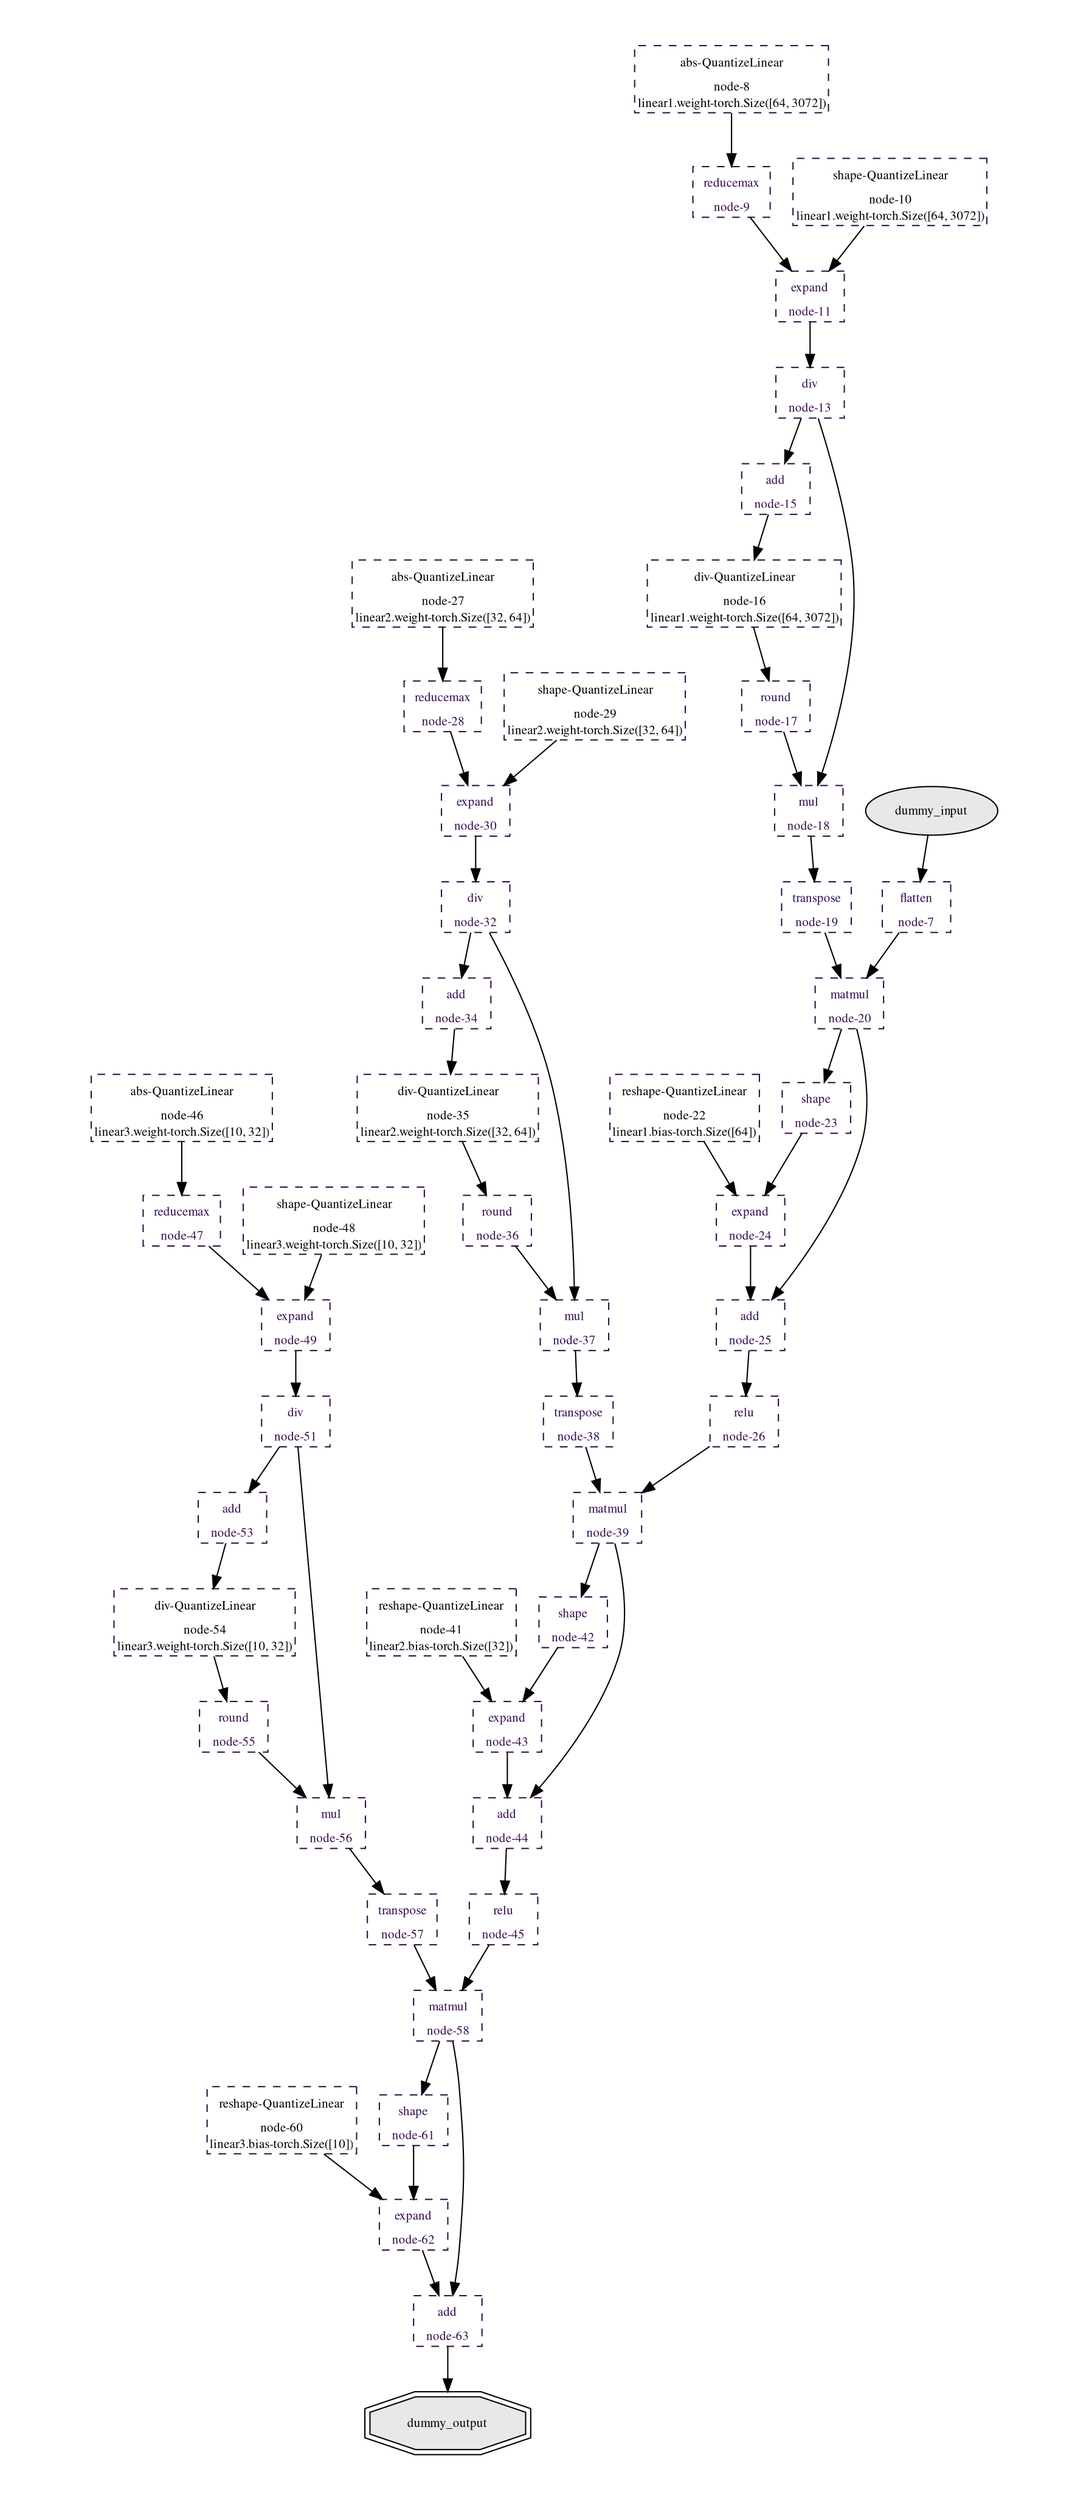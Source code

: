 digraph {
	graph [bgcolor="#FFFFFF" color="#000000" fontcolor="#000000" fontname=Times fontsize=10 margin="0,0" pad="1.0,0.5" rankdir=TB]
	edge [color="#000000" fontcolor="#000000" fontname=Times fontsize=10 style=solid]
	node [color="#360c4f" fillcolor="#360c4f" fontcolor="#360c4f" fontname=Times fontsize=10 margin="0,0" shape=box style=dashed]
	"node-7" [label=<<table border='0' cellborder='0' cellpadding='0'><tr><td cellpadding='6'>flatten</td></tr><tr><td>node-7</td></tr></table>>]
	node [color="#360c4f" fillcolor="#360c4f" fontcolor="#000000" fontname=Times fontsize=10 margin="0,0" shape=box style=dashed]
	"node-8" [label=<<table border='0' cellborder='0' cellpadding='0'><tr><td cellpadding='6'>abs-QuantizeLinear</td></tr><tr><td>node-8</td></tr><tr><td>linear1.weight-torch.Size([64, 3072])</td></tr></table>>]
	node [color="#360c4f" fillcolor="#360c4f" fontcolor="#360c4f" fontname=Times fontsize=10 margin="0,0" shape=box style=dashed]
	"node-9" [label=<<table border='0' cellborder='0' cellpadding='0'><tr><td cellpadding='6'>reducemax</td></tr><tr><td>node-9</td></tr></table>>]
	node [color="#360c4f" fillcolor="#360c4f" fontcolor="#000000" fontname=Times fontsize=10 margin="0,0" shape=box style=dashed]
	"node-10" [label=<<table border='0' cellborder='0' cellpadding='0'><tr><td cellpadding='6'>shape-QuantizeLinear</td></tr><tr><td>node-10</td></tr><tr><td>linear1.weight-torch.Size([64, 3072])</td></tr></table>>]
	node [color="#360c4f" fillcolor="#360c4f" fontcolor="#360c4f" fontname=Times fontsize=10 margin="0,0" shape=box style=dashed]
	"node-11" [label=<<table border='0' cellborder='0' cellpadding='0'><tr><td cellpadding='6'>expand</td></tr><tr><td>node-11</td></tr></table>>]
	node [color="#360c4f" fillcolor="#360c4f" fontcolor="#360c4f" fontname=Times fontsize=10 margin="0,0" shape=box style=dashed]
	"node-13" [label=<<table border='0' cellborder='0' cellpadding='0'><tr><td cellpadding='6'>div</td></tr><tr><td>node-13</td></tr></table>>]
	node [color="#360c4f" fillcolor="#360c4f" fontcolor="#360c4f" fontname=Times fontsize=10 margin="0,0" shape=box style=dashed]
	"node-15" [label=<<table border='0' cellborder='0' cellpadding='0'><tr><td cellpadding='6'>add</td></tr><tr><td>node-15</td></tr></table>>]
	node [color="#360c4f" fillcolor="#360c4f" fontcolor="#000000" fontname=Times fontsize=10 margin="0,0" shape=box style=dashed]
	"node-16" [label=<<table border='0' cellborder='0' cellpadding='0'><tr><td cellpadding='6'>div-QuantizeLinear</td></tr><tr><td>node-16</td></tr><tr><td>linear1.weight-torch.Size([64, 3072])</td></tr></table>>]
	node [color="#360c4f" fillcolor="#360c4f" fontcolor="#360c4f" fontname=Times fontsize=10 margin="0,0" shape=box style=dashed]
	"node-17" [label=<<table border='0' cellborder='0' cellpadding='0'><tr><td cellpadding='6'>round</td></tr><tr><td>node-17</td></tr></table>>]
	node [color="#360c4f" fillcolor="#360c4f" fontcolor="#360c4f" fontname=Times fontsize=10 margin="0,0" shape=box style=dashed]
	"node-18" [label=<<table border='0' cellborder='0' cellpadding='0'><tr><td cellpadding='6'>mul</td></tr><tr><td>node-18</td></tr></table>>]
	node [color="#360c4f" fillcolor="#360c4f" fontcolor="#360c4f" fontname=Times fontsize=10 margin="0,0" shape=box style=dashed]
	"node-19" [label=<<table border='0' cellborder='0' cellpadding='0'><tr><td cellpadding='6'>transpose</td></tr><tr><td>node-19</td></tr></table>>]
	node [color="#360c4f" fillcolor="#360c4f" fontcolor="#360c4f" fontname=Times fontsize=10 margin="0,0" shape=box style=dashed]
	"node-20" [label=<<table border='0' cellborder='0' cellpadding='0'><tr><td cellpadding='6'>matmul</td></tr><tr><td>node-20</td></tr></table>>]
	node [color="#360c4f" fillcolor="#360c4f" fontcolor="#000000" fontname=Times fontsize=10 margin="0,0" shape=box style=dashed]
	"node-22" [label=<<table border='0' cellborder='0' cellpadding='0'><tr><td cellpadding='6'>reshape-QuantizeLinear</td></tr><tr><td>node-22</td></tr><tr><td>linear1.bias-torch.Size([64])</td></tr></table>>]
	node [color="#360c4f" fillcolor="#360c4f" fontcolor="#360c4f" fontname=Times fontsize=10 margin="0,0" shape=box style=dashed]
	"node-23" [label=<<table border='0' cellborder='0' cellpadding='0'><tr><td cellpadding='6'>shape</td></tr><tr><td>node-23</td></tr></table>>]
	node [color="#360c4f" fillcolor="#360c4f" fontcolor="#360c4f" fontname=Times fontsize=10 margin="0,0" shape=box style=dashed]
	"node-24" [label=<<table border='0' cellborder='0' cellpadding='0'><tr><td cellpadding='6'>expand</td></tr><tr><td>node-24</td></tr></table>>]
	node [color="#360c4f" fillcolor="#360c4f" fontcolor="#360c4f" fontname=Times fontsize=10 margin="0,0" shape=box style=dashed]
	"node-25" [label=<<table border='0' cellborder='0' cellpadding='0'><tr><td cellpadding='6'>add</td></tr><tr><td>node-25</td></tr></table>>]
	node [color="#360c4f" fillcolor="#360c4f" fontcolor="#360c4f" fontname=Times fontsize=10 margin="0,0" shape=box style=dashed]
	"node-26" [label=<<table border='0' cellborder='0' cellpadding='0'><tr><td cellpadding='6'>relu</td></tr><tr><td>node-26</td></tr></table>>]
	node [color="#360c4f" fillcolor="#360c4f" fontcolor="#000000" fontname=Times fontsize=10 margin="0,0" shape=box style=dashed]
	"node-27" [label=<<table border='0' cellborder='0' cellpadding='0'><tr><td cellpadding='6'>abs-QuantizeLinear</td></tr><tr><td>node-27</td></tr><tr><td>linear2.weight-torch.Size([32, 64])</td></tr></table>>]
	node [color="#360c4f" fillcolor="#360c4f" fontcolor="#360c4f" fontname=Times fontsize=10 margin="0,0" shape=box style=dashed]
	"node-28" [label=<<table border='0' cellborder='0' cellpadding='0'><tr><td cellpadding='6'>reducemax</td></tr><tr><td>node-28</td></tr></table>>]
	node [color="#360c4f" fillcolor="#360c4f" fontcolor="#000000" fontname=Times fontsize=10 margin="0,0" shape=box style=dashed]
	"node-29" [label=<<table border='0' cellborder='0' cellpadding='0'><tr><td cellpadding='6'>shape-QuantizeLinear</td></tr><tr><td>node-29</td></tr><tr><td>linear2.weight-torch.Size([32, 64])</td></tr></table>>]
	node [color="#360c4f" fillcolor="#360c4f" fontcolor="#360c4f" fontname=Times fontsize=10 margin="0,0" shape=box style=dashed]
	"node-30" [label=<<table border='0' cellborder='0' cellpadding='0'><tr><td cellpadding='6'>expand</td></tr><tr><td>node-30</td></tr></table>>]
	node [color="#360c4f" fillcolor="#360c4f" fontcolor="#360c4f" fontname=Times fontsize=10 margin="0,0" shape=box style=dashed]
	"node-32" [label=<<table border='0' cellborder='0' cellpadding='0'><tr><td cellpadding='6'>div</td></tr><tr><td>node-32</td></tr></table>>]
	node [color="#360c4f" fillcolor="#360c4f" fontcolor="#360c4f" fontname=Times fontsize=10 margin="0,0" shape=box style=dashed]
	"node-34" [label=<<table border='0' cellborder='0' cellpadding='0'><tr><td cellpadding='6'>add</td></tr><tr><td>node-34</td></tr></table>>]
	node [color="#360c4f" fillcolor="#360c4f" fontcolor="#000000" fontname=Times fontsize=10 margin="0,0" shape=box style=dashed]
	"node-35" [label=<<table border='0' cellborder='0' cellpadding='0'><tr><td cellpadding='6'>div-QuantizeLinear</td></tr><tr><td>node-35</td></tr><tr><td>linear2.weight-torch.Size([32, 64])</td></tr></table>>]
	node [color="#360c4f" fillcolor="#360c4f" fontcolor="#360c4f" fontname=Times fontsize=10 margin="0,0" shape=box style=dashed]
	"node-36" [label=<<table border='0' cellborder='0' cellpadding='0'><tr><td cellpadding='6'>round</td></tr><tr><td>node-36</td></tr></table>>]
	node [color="#360c4f" fillcolor="#360c4f" fontcolor="#360c4f" fontname=Times fontsize=10 margin="0,0" shape=box style=dashed]
	"node-37" [label=<<table border='0' cellborder='0' cellpadding='0'><tr><td cellpadding='6'>mul</td></tr><tr><td>node-37</td></tr></table>>]
	node [color="#360c4f" fillcolor="#360c4f" fontcolor="#360c4f" fontname=Times fontsize=10 margin="0,0" shape=box style=dashed]
	"node-38" [label=<<table border='0' cellborder='0' cellpadding='0'><tr><td cellpadding='6'>transpose</td></tr><tr><td>node-38</td></tr></table>>]
	node [color="#360c4f" fillcolor="#360c4f" fontcolor="#360c4f" fontname=Times fontsize=10 margin="0,0" shape=box style=dashed]
	"node-39" [label=<<table border='0' cellborder='0' cellpadding='0'><tr><td cellpadding='6'>matmul</td></tr><tr><td>node-39</td></tr></table>>]
	node [color="#360c4f" fillcolor="#360c4f" fontcolor="#000000" fontname=Times fontsize=10 margin="0,0" shape=box style=dashed]
	"node-41" [label=<<table border='0' cellborder='0' cellpadding='0'><tr><td cellpadding='6'>reshape-QuantizeLinear</td></tr><tr><td>node-41</td></tr><tr><td>linear2.bias-torch.Size([32])</td></tr></table>>]
	node [color="#360c4f" fillcolor="#360c4f" fontcolor="#360c4f" fontname=Times fontsize=10 margin="0,0" shape=box style=dashed]
	"node-42" [label=<<table border='0' cellborder='0' cellpadding='0'><tr><td cellpadding='6'>shape</td></tr><tr><td>node-42</td></tr></table>>]
	node [color="#360c4f" fillcolor="#360c4f" fontcolor="#360c4f" fontname=Times fontsize=10 margin="0,0" shape=box style=dashed]
	"node-43" [label=<<table border='0' cellborder='0' cellpadding='0'><tr><td cellpadding='6'>expand</td></tr><tr><td>node-43</td></tr></table>>]
	node [color="#360c4f" fillcolor="#360c4f" fontcolor="#360c4f" fontname=Times fontsize=10 margin="0,0" shape=box style=dashed]
	"node-44" [label=<<table border='0' cellborder='0' cellpadding='0'><tr><td cellpadding='6'>add</td></tr><tr><td>node-44</td></tr></table>>]
	node [color="#360c4f" fillcolor="#360c4f" fontcolor="#360c4f" fontname=Times fontsize=10 margin="0,0" shape=box style=dashed]
	"node-45" [label=<<table border='0' cellborder='0' cellpadding='0'><tr><td cellpadding='6'>relu</td></tr><tr><td>node-45</td></tr></table>>]
	node [color="#360c4f" fillcolor="#360c4f" fontcolor="#000000" fontname=Times fontsize=10 margin="0,0" shape=box style=dashed]
	"node-46" [label=<<table border='0' cellborder='0' cellpadding='0'><tr><td cellpadding='6'>abs-QuantizeLinear</td></tr><tr><td>node-46</td></tr><tr><td>linear3.weight-torch.Size([10, 32])</td></tr></table>>]
	node [color="#360c4f" fillcolor="#360c4f" fontcolor="#360c4f" fontname=Times fontsize=10 margin="0,0" shape=box style=dashed]
	"node-47" [label=<<table border='0' cellborder='0' cellpadding='0'><tr><td cellpadding='6'>reducemax</td></tr><tr><td>node-47</td></tr></table>>]
	node [color="#360c4f" fillcolor="#360c4f" fontcolor="#000000" fontname=Times fontsize=10 margin="0,0" shape=box style=dashed]
	"node-48" [label=<<table border='0' cellborder='0' cellpadding='0'><tr><td cellpadding='6'>shape-QuantizeLinear</td></tr><tr><td>node-48</td></tr><tr><td>linear3.weight-torch.Size([10, 32])</td></tr></table>>]
	node [color="#360c4f" fillcolor="#360c4f" fontcolor="#360c4f" fontname=Times fontsize=10 margin="0,0" shape=box style=dashed]
	"node-49" [label=<<table border='0' cellborder='0' cellpadding='0'><tr><td cellpadding='6'>expand</td></tr><tr><td>node-49</td></tr></table>>]
	node [color="#360c4f" fillcolor="#360c4f" fontcolor="#360c4f" fontname=Times fontsize=10 margin="0,0" shape=box style=dashed]
	"node-51" [label=<<table border='0' cellborder='0' cellpadding='0'><tr><td cellpadding='6'>div</td></tr><tr><td>node-51</td></tr></table>>]
	node [color="#360c4f" fillcolor="#360c4f" fontcolor="#360c4f" fontname=Times fontsize=10 margin="0,0" shape=box style=dashed]
	"node-53" [label=<<table border='0' cellborder='0' cellpadding='0'><tr><td cellpadding='6'>add</td></tr><tr><td>node-53</td></tr></table>>]
	node [color="#360c4f" fillcolor="#360c4f" fontcolor="#000000" fontname=Times fontsize=10 margin="0,0" shape=box style=dashed]
	"node-54" [label=<<table border='0' cellborder='0' cellpadding='0'><tr><td cellpadding='6'>div-QuantizeLinear</td></tr><tr><td>node-54</td></tr><tr><td>linear3.weight-torch.Size([10, 32])</td></tr></table>>]
	node [color="#360c4f" fillcolor="#360c4f" fontcolor="#360c4f" fontname=Times fontsize=10 margin="0,0" shape=box style=dashed]
	"node-55" [label=<<table border='0' cellborder='0' cellpadding='0'><tr><td cellpadding='6'>round</td></tr><tr><td>node-55</td></tr></table>>]
	node [color="#360c4f" fillcolor="#360c4f" fontcolor="#360c4f" fontname=Times fontsize=10 margin="0,0" shape=box style=dashed]
	"node-56" [label=<<table border='0' cellborder='0' cellpadding='0'><tr><td cellpadding='6'>mul</td></tr><tr><td>node-56</td></tr></table>>]
	node [color="#360c4f" fillcolor="#360c4f" fontcolor="#360c4f" fontname=Times fontsize=10 margin="0,0" shape=box style=dashed]
	"node-57" [label=<<table border='0' cellborder='0' cellpadding='0'><tr><td cellpadding='6'>transpose</td></tr><tr><td>node-57</td></tr></table>>]
	node [color="#360c4f" fillcolor="#360c4f" fontcolor="#360c4f" fontname=Times fontsize=10 margin="0,0" shape=box style=dashed]
	"node-58" [label=<<table border='0' cellborder='0' cellpadding='0'><tr><td cellpadding='6'>matmul</td></tr><tr><td>node-58</td></tr></table>>]
	node [color="#360c4f" fillcolor="#360c4f" fontcolor="#000000" fontname=Times fontsize=10 margin="0,0" shape=box style=dashed]
	"node-60" [label=<<table border='0' cellborder='0' cellpadding='0'><tr><td cellpadding='6'>reshape-QuantizeLinear</td></tr><tr><td>node-60</td></tr><tr><td>linear3.bias-torch.Size([10])</td></tr></table>>]
	node [color="#360c4f" fillcolor="#360c4f" fontcolor="#360c4f" fontname=Times fontsize=10 margin="0,0" shape=box style=dashed]
	"node-61" [label=<<table border='0' cellborder='0' cellpadding='0'><tr><td cellpadding='6'>shape</td></tr><tr><td>node-61</td></tr></table>>]
	node [color="#360c4f" fillcolor="#360c4f" fontcolor="#360c4f" fontname=Times fontsize=10 margin="0,0" shape=box style=dashed]
	"node-62" [label=<<table border='0' cellborder='0' cellpadding='0'><tr><td cellpadding='6'>expand</td></tr><tr><td>node-62</td></tr></table>>]
	node [color="#360c4f" fillcolor="#360c4f" fontcolor="#360c4f" fontname=Times fontsize=10 margin="0,0" shape=box style=dashed]
	"node-63" [label=<<table border='0' cellborder='0' cellpadding='0'><tr><td cellpadding='6'>add</td></tr><tr><td>node-63</td></tr></table>>]
	node [color="#000000" fillcolor="#E8E8E8" fontcolor="#000000" fontname=Times fontsize=10 margin="0,0" shape=ellipse style=filled]
	dummy_input [label=<<table border='0' cellborder='0' cellpadding='0'><tr><td cellpadding='6'>dummy_input</td></tr></table>>]
	node [color="#000000" fillcolor="#E8E8E8" fontcolor="#000000" fontname=Times fontsize=10 margin="0,0" shape=doubleoctagon style=filled]
	dummy_output [label=<<table border='0' cellborder='0' cellpadding='0'><tr><td cellpadding='6'>dummy_output</td></tr></table>>]
	"node-8" -> "node-9"
	"node-9" -> "node-11"
	"node-10" -> "node-11"
	"node-11" -> "node-13"
	"node-13" -> "node-15"
	"node-15" -> "node-16"
	"node-16" -> "node-17"
	"node-17" -> "node-18"
	"node-13" -> "node-18"
	"node-18" -> "node-19"
	"node-7" -> "node-20"
	"node-19" -> "node-20"
	"node-20" -> "node-23"
	"node-22" -> "node-24"
	"node-23" -> "node-24"
	"node-20" -> "node-25"
	"node-24" -> "node-25"
	"node-25" -> "node-26"
	"node-27" -> "node-28"
	"node-28" -> "node-30"
	"node-29" -> "node-30"
	"node-30" -> "node-32"
	"node-32" -> "node-34"
	"node-34" -> "node-35"
	"node-35" -> "node-36"
	"node-36" -> "node-37"
	"node-32" -> "node-37"
	"node-37" -> "node-38"
	"node-26" -> "node-39"
	"node-38" -> "node-39"
	"node-39" -> "node-42"
	"node-41" -> "node-43"
	"node-42" -> "node-43"
	"node-39" -> "node-44"
	"node-43" -> "node-44"
	"node-44" -> "node-45"
	"node-46" -> "node-47"
	"node-47" -> "node-49"
	"node-48" -> "node-49"
	"node-49" -> "node-51"
	"node-51" -> "node-53"
	"node-53" -> "node-54"
	"node-54" -> "node-55"
	"node-55" -> "node-56"
	"node-51" -> "node-56"
	"node-56" -> "node-57"
	"node-45" -> "node-58"
	"node-57" -> "node-58"
	"node-58" -> "node-61"
	"node-60" -> "node-62"
	"node-61" -> "node-62"
	"node-58" -> "node-63"
	"node-62" -> "node-63"
	dummy_input -> "node-7"
	"node-63" -> dummy_output
}
